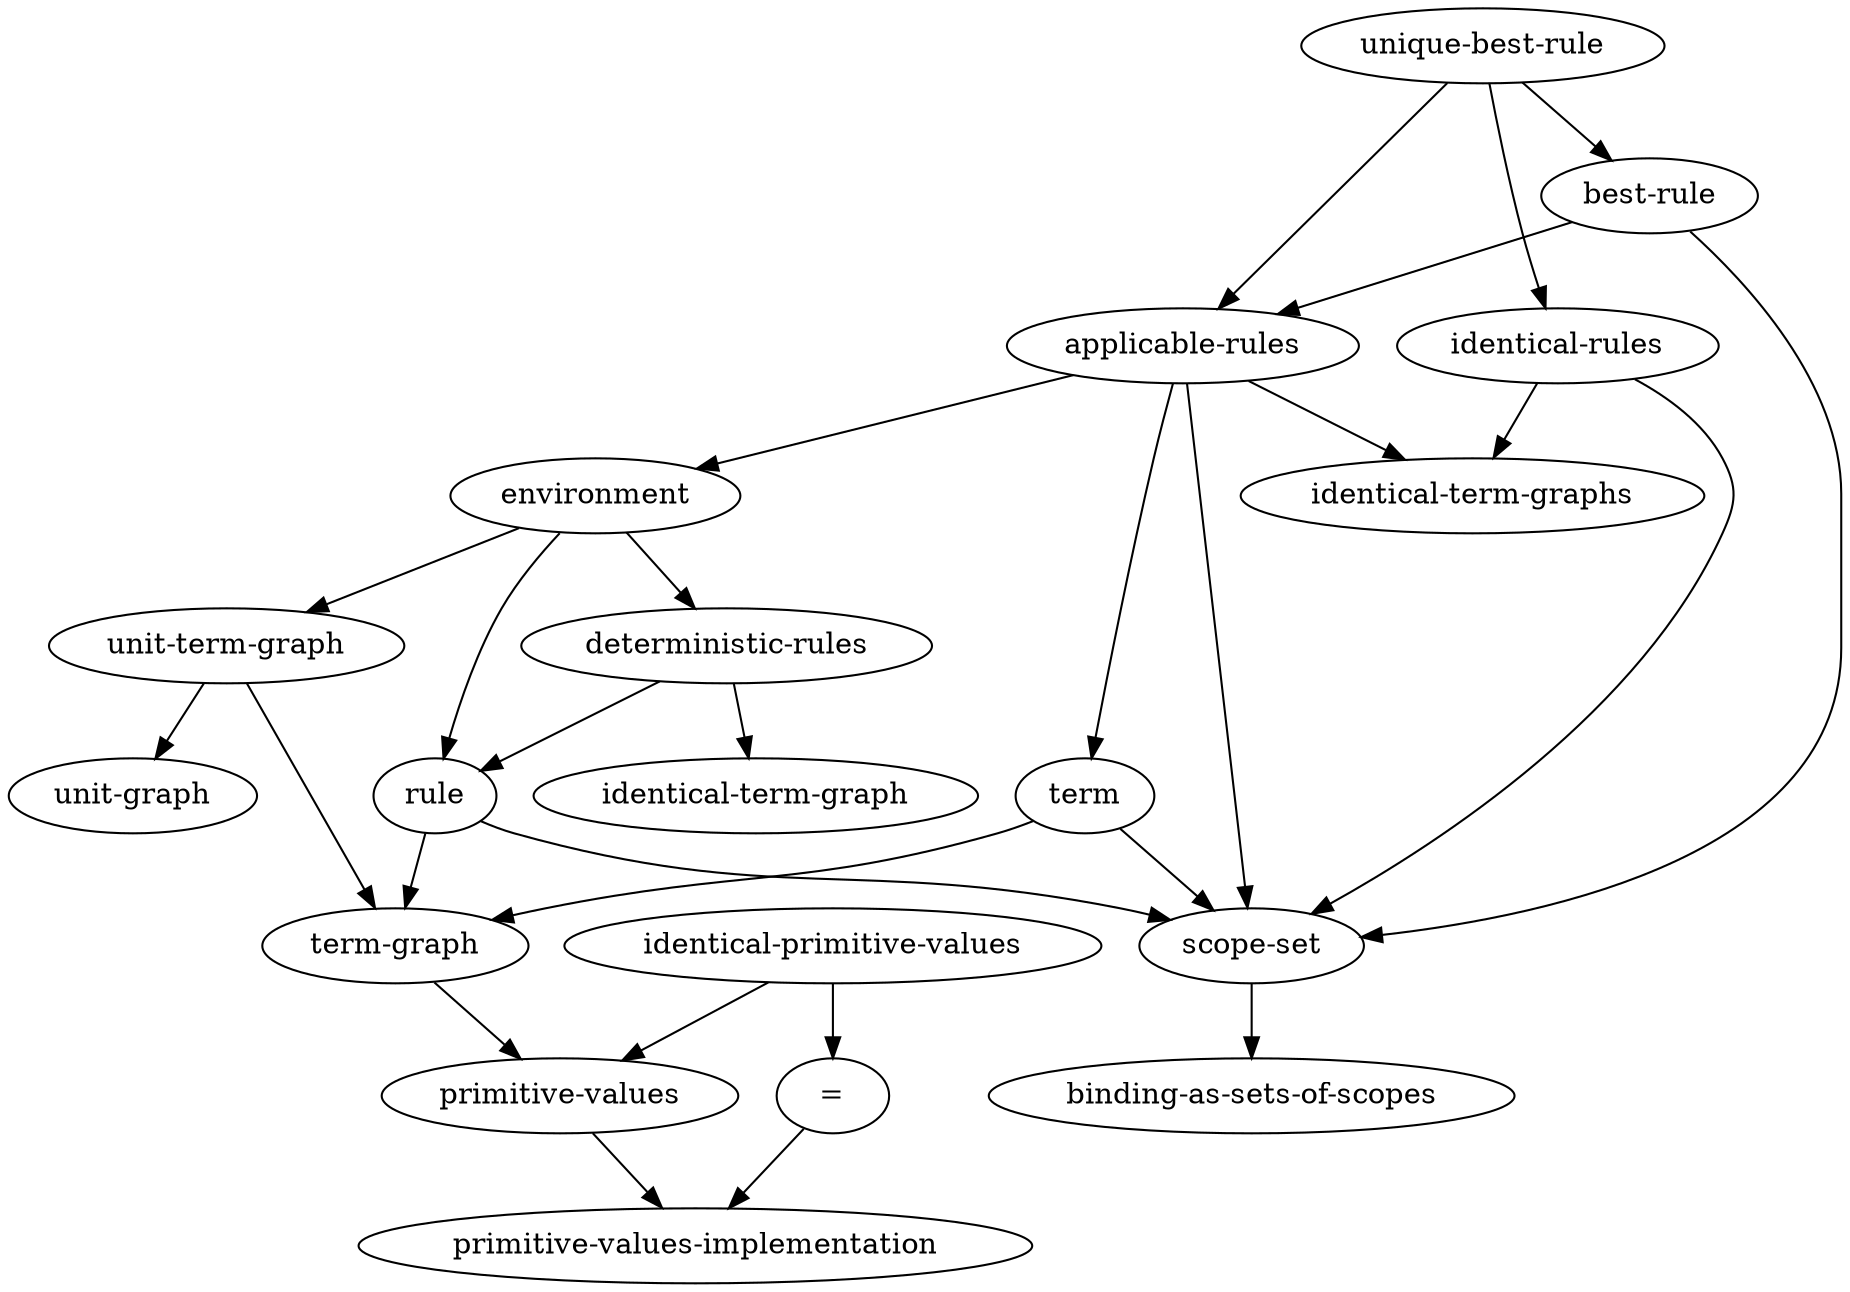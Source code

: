 digraph definitions {
    "primitive-values" -> "primitive-values-implementation";
    "=" -> "primitive-values-implementation";
    "identical-primitive-values" -> { "primitive-values", "=" };
    "term-graph" -> "primitive-values";
    "unit-term-graph" -> { "unit-graph", "term-graph" };
    "scope-set" -> "binding-as-sets-of-scopes";
    "term" -> { "term-graph", "scope-set" };
    "rule" -> { "term-graph", "scope-set" };
    "deterministic-rules" -> { "rule", "identical-term-graph" };
    "environment" -> { "deterministic-rules", "rule", "unit-term-graph" };
    "applicable-rules" -> { "term", "environment", "identical-term-graphs", "scope-set" };
    "best-rule" -> { "applicable-rules", "scope-set" };
    "identical-rules" -> { "identical-term-graphs", "scope-set" };
    "unique-best-rule" -> { "applicable-rules", "best-rule", "identical-rules" };
}
